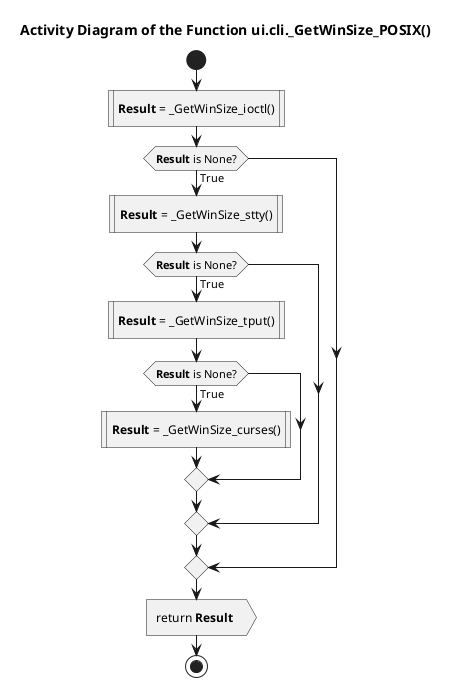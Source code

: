 @startuml sudoku_ui_cli_terminal_size_getwinsize_posix

title Activity Diagram of the Function ui.cli._GetWinSize_POSIX()

start

:<b>Result</b> = _GetWinSize_ioctl()|

if (<b>Result</b> is None?) then (True)
    :<b>Result</b> = _GetWinSize_stty()|
    
    if (<b>Result</b> is None?) then (True)
        :<b>Result</b> = _GetWinSize_tput()|
        
        if (<b>Result</b> is None?) then (True)
            :<b>Result</b> = _GetWinSize_curses()|
        endif
    endif
endif

:return <b>Result</b> >

stop

@enduml